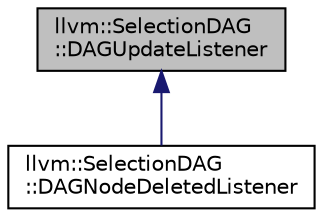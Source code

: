 digraph "llvm::SelectionDAG::DAGUpdateListener"
{
 // LATEX_PDF_SIZE
  bgcolor="transparent";
  edge [fontname="Helvetica",fontsize="10",labelfontname="Helvetica",labelfontsize="10"];
  node [fontname="Helvetica",fontsize="10",shape="box"];
  Node1 [label="llvm::SelectionDAG\l::DAGUpdateListener",height=0.2,width=0.4,color="black", fillcolor="grey75", style="filled", fontcolor="black",tooltip="Clients of various APIs that cause global effects on the DAG can optionally implement this interface."];
  Node1 -> Node2 [dir="back",color="midnightblue",fontsize="10",style="solid",fontname="Helvetica"];
  Node2 [label="llvm::SelectionDAG\l::DAGNodeDeletedListener",height=0.2,width=0.4,color="black",URL="$structllvm_1_1SelectionDAG_1_1DAGNodeDeletedListener.html",tooltip=" "];
}
